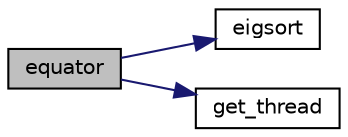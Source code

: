 digraph "equator"
{
 // LATEX_PDF_SIZE
  edge [fontname="Helvetica",fontsize="10",labelfontname="Helvetica",labelfontsize="10"];
  node [fontname="Helvetica",fontsize="10",shape=record];
  rankdir="LR";
  Node1 [label="equator",height=0.2,width=0.4,color="black", fillcolor="grey75", style="filled", fontcolor="black",tooltip="Compute equator ."];
  Node1 -> Node2 [color="midnightblue",fontsize="10",style="solid",fontname="Helvetica"];
  Node2 [label="eigsort",height=0.2,width=0.4,color="black", fillcolor="white", style="filled",URL="$basic__math_8cpp.html#a131305646374d96dd058812729d59d07",tooltip="Simple sort."];
  Node1 -> Node3 [color="midnightblue",fontsize="10",style="solid",fontname="Helvetica"];
  Node3 [label="get_thread",height=0.2,width=0.4,color="black", fillcolor="white", style="filled",URL="$basic__math_8cpp.html#a77b0fa2c247c0a993f982a59b423ce62",tooltip="OpenMP wrapper, get the number of threads."];
}
